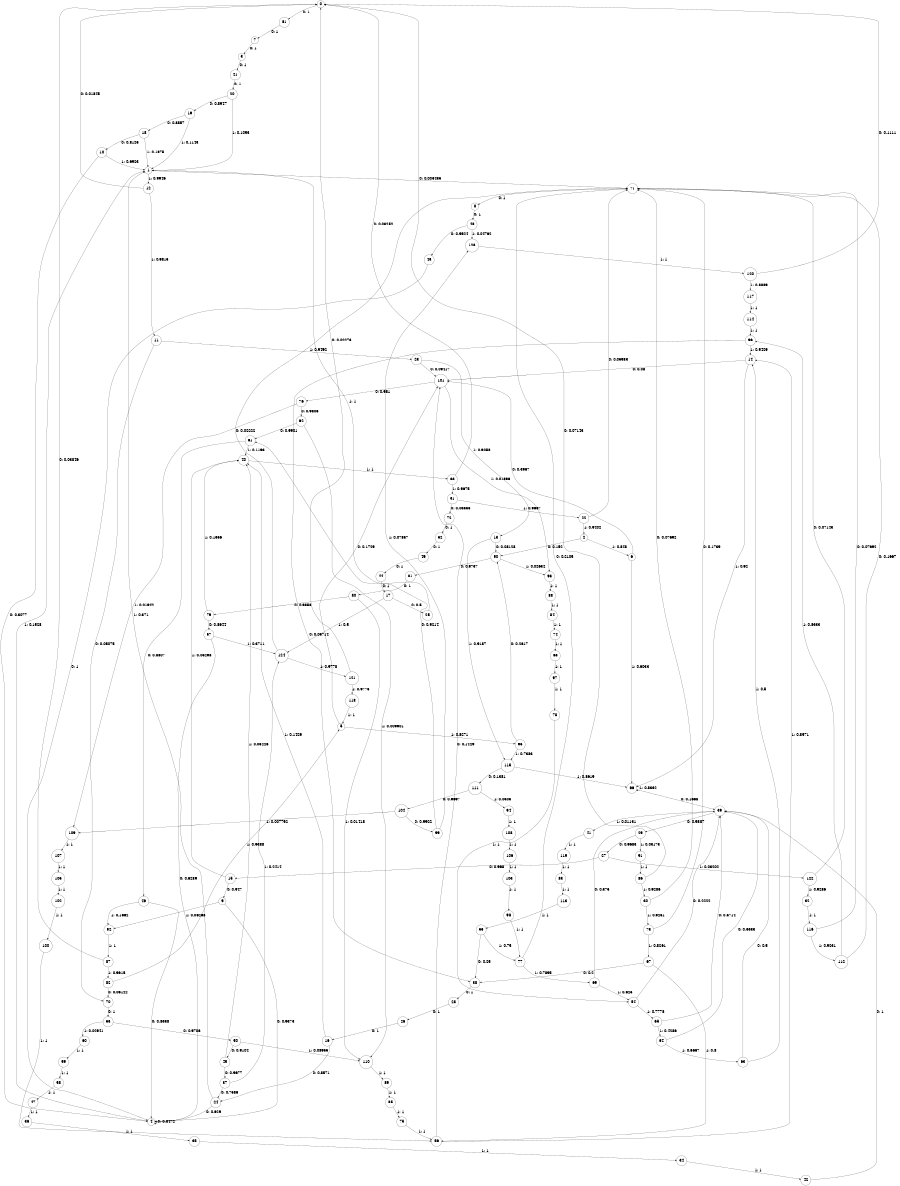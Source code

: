digraph "ch2_both_short_L15" {
size = "6,8.5";
ratio = "fill";
node [shape = circle];
node [fontsize = 24];
edge [fontsize = 24];
0 -> 51 [label = "0: 1        "];
1 -> 71 [label = "0: 0.005435  "];
1 -> 12 [label = "1: 0.9946   "];
2 -> 90 [label = "0: 0.152    "];
2 -> 6 [label = "1: 0.848    "];
3 -> 21 [label = "0: 1        "];
4 -> 4 [label = "0: 0.8472   "];
4 -> 1 [label = "1: 0.1528   "];
5 -> 101 [label = "0: 0.1729   "];
5 -> 95 [label = "1: 0.8271   "];
6 -> 101 [label = "0: 0.3967   "];
6 -> 66 [label = "1: 0.6033   "];
7 -> 3 [label = "0: 1        "];
8 -> 48 [label = "0: 1        "];
9 -> 4 [label = "0: 0.9373   "];
9 -> 92 [label = "1: 0.06268  "];
10 -> 4 [label = "0: 0.3077   "];
10 -> 1 [label = "1: 0.6923   "];
11 -> 70 [label = "0: 0.05075  "];
11 -> 23 [label = "1: 0.9492   "];
12 -> 0 [label = "0: 0.01845  "];
12 -> 11 [label = "1: 0.9815   "];
13 -> 90 [label = "0: 0.08128  "];
13 -> 115 [label = "1: 0.9187   "];
14 -> 101 [label = "0: 0.08     "];
14 -> 66 [label = "1: 0.92     "];
15 -> 9 [label = "0: 0.947    "];
15 -> 40 [label = "1: 0.05298  "];
16 -> 24 [label = "0: 0.8571   "];
16 -> 40 [label = "1: 0.1429   "];
17 -> 25 [label = "0: 0.5      "];
17 -> 124 [label = "1: 0.5      "];
18 -> 10 [label = "0: 0.8125   "];
18 -> 1 [label = "1: 0.1875   "];
19 -> 18 [label = "0: 0.8857   "];
19 -> 1 [label = "1: 0.1143   "];
20 -> 19 [label = "0: 0.8947   "];
20 -> 1 [label = "1: 0.1053   "];
21 -> 20 [label = "0: 1        "];
22 -> 71 [label = "0: 0.05983  "];
22 -> 2 [label = "1: 0.9402   "];
23 -> 101 [label = "0: 0.09417  "];
23 -> 13 [label = "1: 0.9058   "];
24 -> 4 [label = "0: 0.629    "];
24 -> 1 [label = "1: 0.371    "];
25 -> 1 [label = "1: 1        "];
26 -> 16 [label = "0: 1        "];
27 -> 15 [label = "0: 0.968    "];
27 -> 122 [label = "1: 0.03202  "];
28 -> 26 [label = "0: 1        "];
29 -> 27 [label = "0: 0.9683   "];
29 -> 91 [label = "1: 0.03173  "];
30 -> 71 [label = "0: 0.07692  "];
30 -> 73 [label = "1: 0.9231   "];
31 -> 72 [label = "0: 0.03333  "];
31 -> 22 [label = "1: 0.9667   "];
32 -> 116 [label = "1: 1        "];
33 -> 0 [label = "0: 0.03252  "];
33 -> 31 [label = "1: 0.9675   "];
34 -> 42 [label = "1: 1        "];
35 -> 34 [label = "1: 1        "];
36 -> 35 [label = "1: 1        "];
37 -> 24 [label = "0: 0.7586   "];
37 -> 124 [label = "1: 0.2414   "];
38 -> 28 [label = "0: 1        "];
39 -> 29 [label = "0: 0.9887   "];
39 -> 41 [label = "1: 0.01131  "];
40 -> 33 [label = "1: 1        "];
41 -> 119 [label = "1: 1        "];
42 -> 39 [label = "0: 1        "];
43 -> 4 [label = "0: 1        "];
44 -> 17 [label = "0: 1        "];
45 -> 37 [label = "0: 0.9677   "];
45 -> 40 [label = "1: 0.03226  "];
46 -> 4 [label = "0: 0.8338   "];
46 -> 92 [label = "1: 0.1662   "];
47 -> 36 [label = "1: 1        "];
48 -> 43 [label = "0: 0.9524   "];
48 -> 123 [label = "1: 0.04762  "];
49 -> 44 [label = "0: 1        "];
50 -> 45 [label = "0: 0.9104   "];
50 -> 110 [label = "1: 0.08955  "];
51 -> 7 [label = "0: 1        "];
52 -> 49 [label = "0: 1        "];
53 -> 50 [label = "0: 0.9706   "];
53 -> 60 [label = "1: 0.02941  "];
54 -> 39 [label = "0: 0.2222   "];
54 -> 65 [label = "1: 0.7778   "];
55 -> 38 [label = "0: 0.25     "];
55 -> 77 [label = "1: 0.75     "];
56 -> 101 [label = "0: 0.1429   "];
56 -> 14 [label = "1: 0.8571   "];
57 -> 4 [label = "0: 0.6289   "];
57 -> 124 [label = "1: 0.3711   "];
58 -> 47 [label = "1: 1        "];
59 -> 58 [label = "1: 1        "];
60 -> 59 [label = "1: 1        "];
61 -> 46 [label = "0: 0.8807   "];
61 -> 40 [label = "1: 0.1193   "];
62 -> 61 [label = "0: 0.9901   "];
62 -> 110 [label = "1: 0.009901  "];
63 -> 39 [label = "0: 0.5      "];
63 -> 14 [label = "1: 0.5      "];
64 -> 39 [label = "0: 0.3333   "];
64 -> 63 [label = "1: 0.6667   "];
65 -> 39 [label = "0: 0.5714   "];
65 -> 64 [label = "1: 0.4286   "];
66 -> 39 [label = "0: 0.1668   "];
66 -> 66 [label = "1: 0.8332   "];
67 -> 38 [label = "0: 0.2      "];
67 -> 56 [label = "1: 0.8      "];
68 -> 97 [label = "1: 1        "];
69 -> 39 [label = "0: 0.375    "];
69 -> 54 [label = "1: 0.625    "];
70 -> 53 [label = "0: 1        "];
71 -> 8 [label = "0: 1        "];
72 -> 52 [label = "0: 1        "];
73 -> 71 [label = "0: 0.1739   "];
73 -> 67 [label = "1: 0.8261   "];
74 -> 68 [label = "1: 1        "];
75 -> 56 [label = "1: 1        "];
76 -> 62 [label = "0: 0.9806   "];
76 -> 109 [label = "1: 0.01942  "];
77 -> 71 [label = "0: 0.2105   "];
77 -> 69 [label = "1: 0.7895   "];
78 -> 54 [label = "1: 1        "];
79 -> 57 [label = "0: 0.8644   "];
79 -> 40 [label = "1: 0.1356   "];
80 -> 79 [label = "0: 0.9858   "];
80 -> 110 [label = "1: 0.01418  "];
81 -> 80 [label = "0: 1        "];
82 -> 70 [label = "0: 0.06122  "];
82 -> 5 [label = "1: 0.9388   "];
83 -> 113 [label = "1: 1        "];
84 -> 74 [label = "1: 1        "];
85 -> 75 [label = "1: 1        "];
86 -> 0 [label = "0: 0.07143  "];
86 -> 30 [label = "1: 0.9286   "];
87 -> 0 [label = "0: 0.03846  "];
87 -> 82 [label = "1: 0.9615   "];
88 -> 84 [label = "1: 1        "];
89 -> 85 [label = "1: 1        "];
90 -> 81 [label = "0: 0.9737   "];
90 -> 93 [label = "1: 0.02632  "];
91 -> 86 [label = "1: 1        "];
92 -> 87 [label = "1: 1        "];
93 -> 88 [label = "1: 1        "];
94 -> 108 [label = "1: 1        "];
95 -> 90 [label = "0: 0.2617   "];
95 -> 115 [label = "1: 0.7383   "];
96 -> 38 [label = "0: 0.05714  "];
96 -> 14 [label = "1: 0.9429   "];
97 -> 78 [label = "1: 1        "];
98 -> 77 [label = "1: 1        "];
99 -> 61 [label = "0: 0.9214   "];
99 -> 123 [label = "1: 0.07857  "];
100 -> 56 [label = "1: 1        "];
101 -> 76 [label = "0: 0.981    "];
101 -> 93 [label = "1: 0.01896  "];
102 -> 100 [label = "1: 1        "];
103 -> 98 [label = "1: 1        "];
104 -> 99 [label = "0: 0.9922   "];
104 -> 109 [label = "1: 0.007752  "];
105 -> 102 [label = "1: 1        "];
106 -> 103 [label = "1: 1        "];
107 -> 105 [label = "1: 1        "];
108 -> 106 [label = "1: 1        "];
109 -> 107 [label = "1: 1        "];
110 -> 89 [label = "1: 1        "];
111 -> 104 [label = "0: 0.9697   "];
111 -> 94 [label = "1: 0.0303   "];
112 -> 71 [label = "0: 0.1667   "];
112 -> 96 [label = "1: 0.8333   "];
113 -> 55 [label = "1: 1        "];
114 -> 96 [label = "1: 1        "];
115 -> 111 [label = "0: 0.1381   "];
115 -> 66 [label = "1: 0.8619   "];
116 -> 71 [label = "0: 0.07692  "];
116 -> 112 [label = "1: 0.9231   "];
117 -> 114 [label = "1: 1        "];
118 -> 5 [label = "1: 1        "];
119 -> 83 [label = "1: 1        "];
120 -> 0 [label = "0: 0.1111   "];
120 -> 117 [label = "1: 0.8889   "];
121 -> 0 [label = "0: 0.02273  "];
121 -> 118 [label = "1: 0.9773   "];
122 -> 71 [label = "0: 0.07143  "];
122 -> 32 [label = "1: 0.9286   "];
123 -> 120 [label = "1: 1        "];
124 -> 71 [label = "0: 0.02222  "];
124 -> 121 [label = "1: 0.9778   "];
}